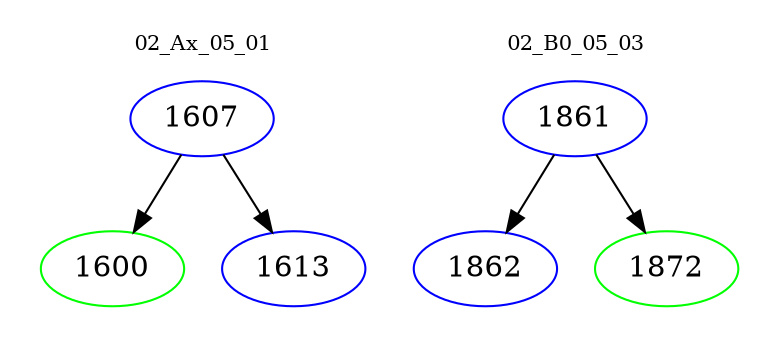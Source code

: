 digraph{
subgraph cluster_0 {
color = white
label = "02_Ax_05_01";
fontsize=10;
T0_1607 [label="1607", color="blue"]
T0_1607 -> T0_1600 [color="black"]
T0_1600 [label="1600", color="green"]
T0_1607 -> T0_1613 [color="black"]
T0_1613 [label="1613", color="blue"]
}
subgraph cluster_1 {
color = white
label = "02_B0_05_03";
fontsize=10;
T1_1861 [label="1861", color="blue"]
T1_1861 -> T1_1862 [color="black"]
T1_1862 [label="1862", color="blue"]
T1_1861 -> T1_1872 [color="black"]
T1_1872 [label="1872", color="green"]
}
}
